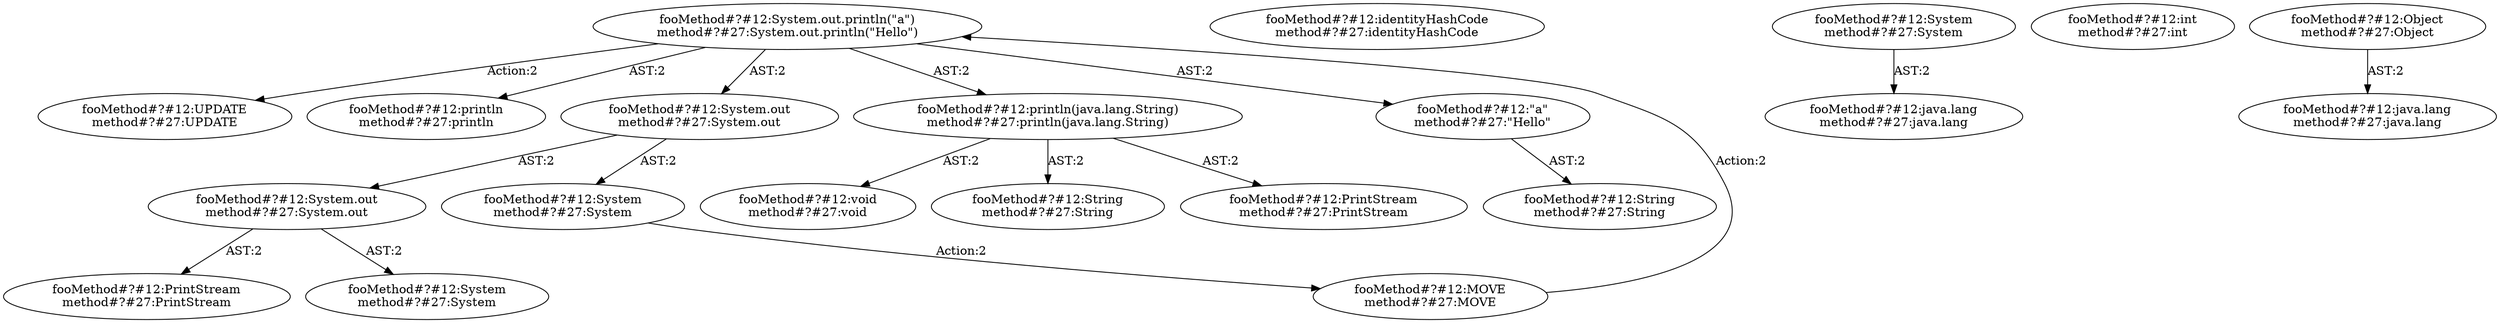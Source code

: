 digraph "Pattern" {
0 [label="fooMethod#?#12:UPDATE
method#?#27:UPDATE" shape=ellipse]
1 [label="fooMethod#?#12:System.out.println(\"a\")
method#?#27:System.out.println(\"Hello\")" shape=ellipse]
2 [label="fooMethod#?#12:println
method#?#27:println" shape=ellipse]
3 [label="fooMethod#?#12:System.out
method#?#27:System.out" shape=ellipse]
4 [label="fooMethod#?#12:System
method#?#27:System" shape=ellipse]
5 [label="fooMethod#?#12:MOVE
method#?#27:MOVE" shape=ellipse]
6 [label="fooMethod#?#12:System.out
method#?#27:System.out" shape=ellipse]
7 [label="fooMethod#?#12:System
method#?#27:System" shape=ellipse]
8 [label="fooMethod#?#12:PrintStream
method#?#27:PrintStream" shape=ellipse]
9 [label="fooMethod#?#12:println(java.lang.String)
method#?#27:println(java.lang.String)" shape=ellipse]
10 [label="fooMethod#?#12:PrintStream
method#?#27:PrintStream" shape=ellipse]
11 [label="fooMethod#?#12:void
method#?#27:void" shape=ellipse]
12 [label="fooMethod#?#12:String
method#?#27:String" shape=ellipse]
13 [label="fooMethod#?#12:\"a\"
method#?#27:\"Hello\"" shape=ellipse]
14 [label="fooMethod#?#12:String
method#?#27:String" shape=ellipse]
15 [label="fooMethod#?#12:identityHashCode
method#?#27:identityHashCode" shape=ellipse]
16 [label="fooMethod#?#12:System
method#?#27:System" shape=ellipse]
17 [label="fooMethod#?#12:java.lang
method#?#27:java.lang" shape=ellipse]
18 [label="fooMethod#?#12:int
method#?#27:int" shape=ellipse]
19 [label="fooMethod#?#12:Object
method#?#27:Object" shape=ellipse]
20 [label="fooMethod#?#12:java.lang
method#?#27:java.lang" shape=ellipse]
1 -> 0 [label="Action:2"];
1 -> 2 [label="AST:2"];
1 -> 3 [label="AST:2"];
1 -> 9 [label="AST:2"];
1 -> 13 [label="AST:2"];
3 -> 4 [label="AST:2"];
3 -> 6 [label="AST:2"];
4 -> 5 [label="Action:2"];
5 -> 1 [label="Action:2"];
6 -> 7 [label="AST:2"];
6 -> 8 [label="AST:2"];
9 -> 10 [label="AST:2"];
9 -> 11 [label="AST:2"];
9 -> 12 [label="AST:2"];
13 -> 14 [label="AST:2"];
16 -> 17 [label="AST:2"];
19 -> 20 [label="AST:2"];
}